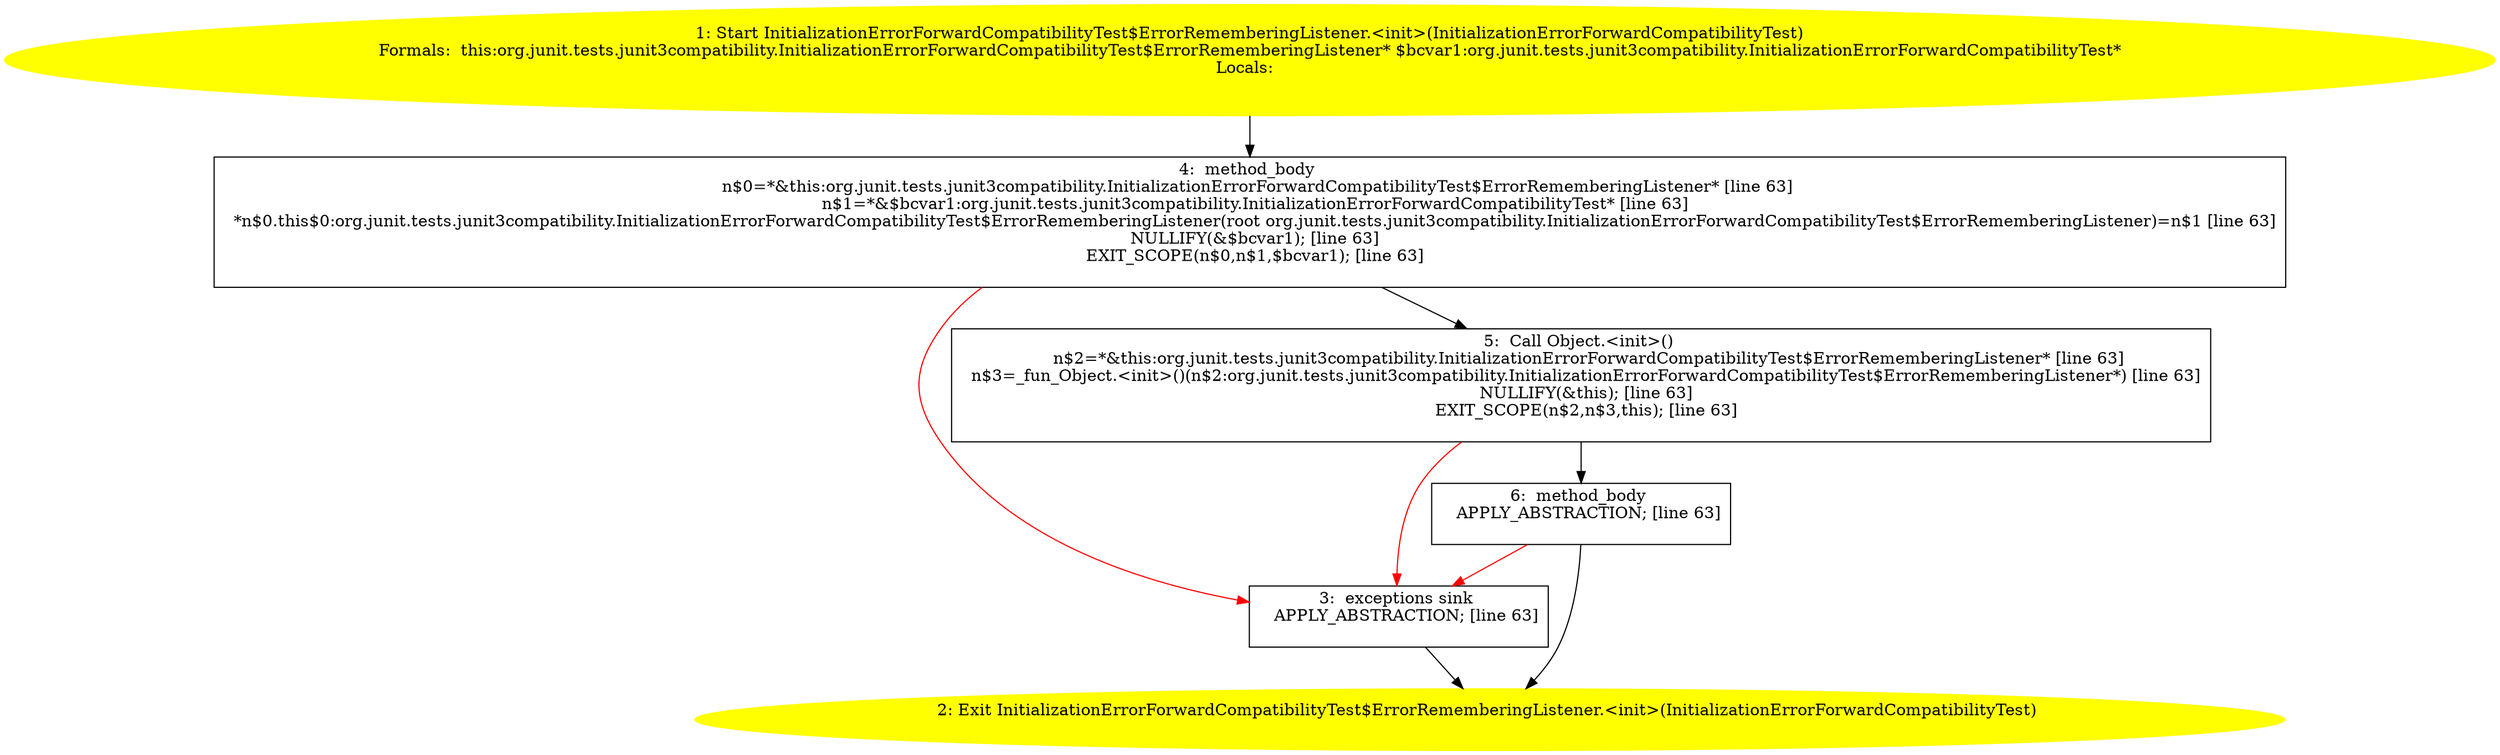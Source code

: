 /* @generated */
digraph cfg {
"org.junit.tests.junit3compatibility.InitializationErrorForwardCompatibilityTest$ErrorRememberingList.599f5a93932003d85ede856524d2cc17_1" [label="1: Start InitializationErrorForwardCompatibilityTest$ErrorRememberingListener.<init>(InitializationErrorForwardCompatibilityTest)\nFormals:  this:org.junit.tests.junit3compatibility.InitializationErrorForwardCompatibilityTest$ErrorRememberingListener* $bcvar1:org.junit.tests.junit3compatibility.InitializationErrorForwardCompatibilityTest*\nLocals:  \n  " color=yellow style=filled]
	

	 "org.junit.tests.junit3compatibility.InitializationErrorForwardCompatibilityTest$ErrorRememberingList.599f5a93932003d85ede856524d2cc17_1" -> "org.junit.tests.junit3compatibility.InitializationErrorForwardCompatibilityTest$ErrorRememberingList.599f5a93932003d85ede856524d2cc17_4" ;
"org.junit.tests.junit3compatibility.InitializationErrorForwardCompatibilityTest$ErrorRememberingList.599f5a93932003d85ede856524d2cc17_2" [label="2: Exit InitializationErrorForwardCompatibilityTest$ErrorRememberingListener.<init>(InitializationErrorForwardCompatibilityTest) \n  " color=yellow style=filled]
	

"org.junit.tests.junit3compatibility.InitializationErrorForwardCompatibilityTest$ErrorRememberingList.599f5a93932003d85ede856524d2cc17_3" [label="3:  exceptions sink \n   APPLY_ABSTRACTION; [line 63]\n " shape="box"]
	

	 "org.junit.tests.junit3compatibility.InitializationErrorForwardCompatibilityTest$ErrorRememberingList.599f5a93932003d85ede856524d2cc17_3" -> "org.junit.tests.junit3compatibility.InitializationErrorForwardCompatibilityTest$ErrorRememberingList.599f5a93932003d85ede856524d2cc17_2" ;
"org.junit.tests.junit3compatibility.InitializationErrorForwardCompatibilityTest$ErrorRememberingList.599f5a93932003d85ede856524d2cc17_4" [label="4:  method_body \n   n$0=*&this:org.junit.tests.junit3compatibility.InitializationErrorForwardCompatibilityTest$ErrorRememberingListener* [line 63]\n  n$1=*&$bcvar1:org.junit.tests.junit3compatibility.InitializationErrorForwardCompatibilityTest* [line 63]\n  *n$0.this$0:org.junit.tests.junit3compatibility.InitializationErrorForwardCompatibilityTest$ErrorRememberingListener(root org.junit.tests.junit3compatibility.InitializationErrorForwardCompatibilityTest$ErrorRememberingListener)=n$1 [line 63]\n  NULLIFY(&$bcvar1); [line 63]\n  EXIT_SCOPE(n$0,n$1,$bcvar1); [line 63]\n " shape="box"]
	

	 "org.junit.tests.junit3compatibility.InitializationErrorForwardCompatibilityTest$ErrorRememberingList.599f5a93932003d85ede856524d2cc17_4" -> "org.junit.tests.junit3compatibility.InitializationErrorForwardCompatibilityTest$ErrorRememberingList.599f5a93932003d85ede856524d2cc17_5" ;
	 "org.junit.tests.junit3compatibility.InitializationErrorForwardCompatibilityTest$ErrorRememberingList.599f5a93932003d85ede856524d2cc17_4" -> "org.junit.tests.junit3compatibility.InitializationErrorForwardCompatibilityTest$ErrorRememberingList.599f5a93932003d85ede856524d2cc17_3" [color="red" ];
"org.junit.tests.junit3compatibility.InitializationErrorForwardCompatibilityTest$ErrorRememberingList.599f5a93932003d85ede856524d2cc17_5" [label="5:  Call Object.<init>() \n   n$2=*&this:org.junit.tests.junit3compatibility.InitializationErrorForwardCompatibilityTest$ErrorRememberingListener* [line 63]\n  n$3=_fun_Object.<init>()(n$2:org.junit.tests.junit3compatibility.InitializationErrorForwardCompatibilityTest$ErrorRememberingListener*) [line 63]\n  NULLIFY(&this); [line 63]\n  EXIT_SCOPE(n$2,n$3,this); [line 63]\n " shape="box"]
	

	 "org.junit.tests.junit3compatibility.InitializationErrorForwardCompatibilityTest$ErrorRememberingList.599f5a93932003d85ede856524d2cc17_5" -> "org.junit.tests.junit3compatibility.InitializationErrorForwardCompatibilityTest$ErrorRememberingList.599f5a93932003d85ede856524d2cc17_6" ;
	 "org.junit.tests.junit3compatibility.InitializationErrorForwardCompatibilityTest$ErrorRememberingList.599f5a93932003d85ede856524d2cc17_5" -> "org.junit.tests.junit3compatibility.InitializationErrorForwardCompatibilityTest$ErrorRememberingList.599f5a93932003d85ede856524d2cc17_3" [color="red" ];
"org.junit.tests.junit3compatibility.InitializationErrorForwardCompatibilityTest$ErrorRememberingList.599f5a93932003d85ede856524d2cc17_6" [label="6:  method_body \n   APPLY_ABSTRACTION; [line 63]\n " shape="box"]
	

	 "org.junit.tests.junit3compatibility.InitializationErrorForwardCompatibilityTest$ErrorRememberingList.599f5a93932003d85ede856524d2cc17_6" -> "org.junit.tests.junit3compatibility.InitializationErrorForwardCompatibilityTest$ErrorRememberingList.599f5a93932003d85ede856524d2cc17_2" ;
	 "org.junit.tests.junit3compatibility.InitializationErrorForwardCompatibilityTest$ErrorRememberingList.599f5a93932003d85ede856524d2cc17_6" -> "org.junit.tests.junit3compatibility.InitializationErrorForwardCompatibilityTest$ErrorRememberingList.599f5a93932003d85ede856524d2cc17_3" [color="red" ];
}
